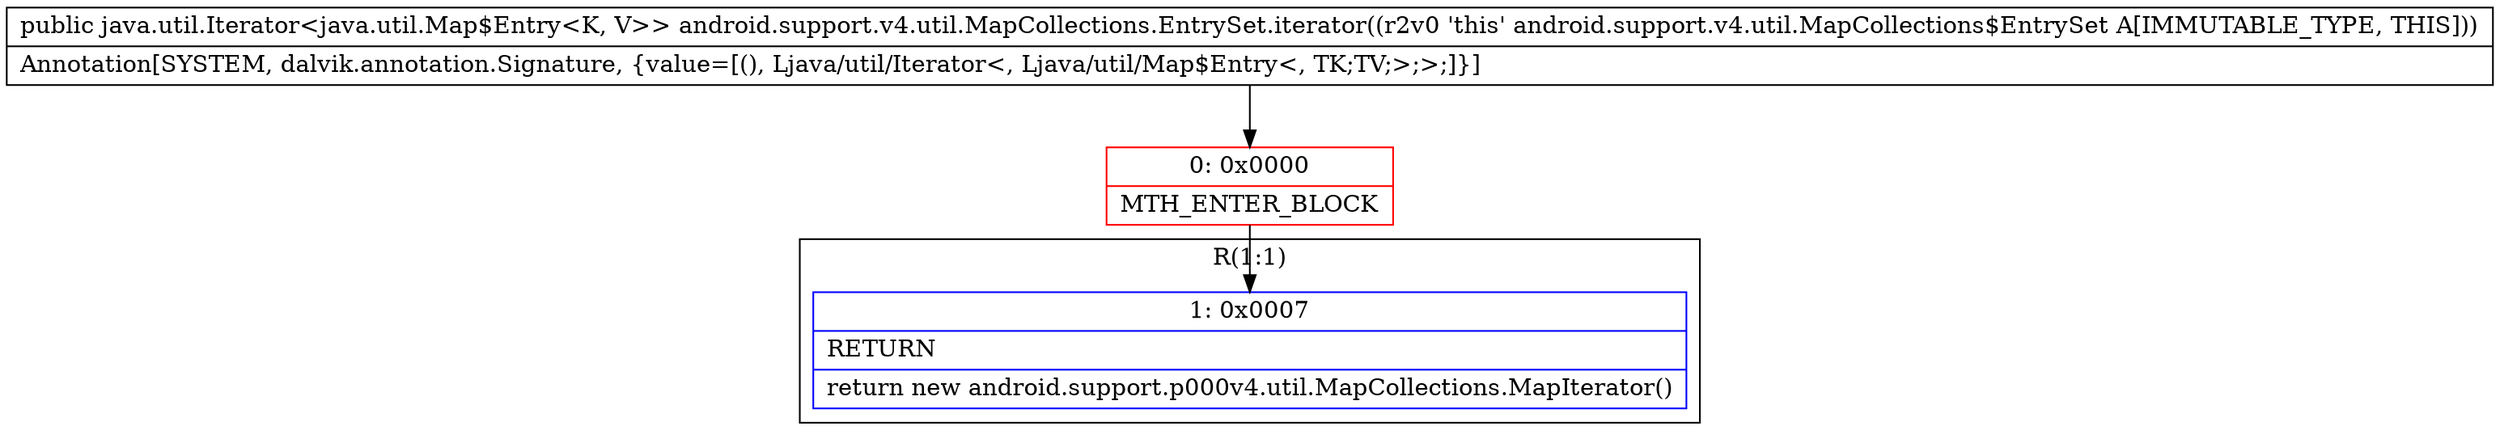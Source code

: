 digraph "CFG forandroid.support.v4.util.MapCollections.EntrySet.iterator()Ljava\/util\/Iterator;" {
subgraph cluster_Region_1812900489 {
label = "R(1:1)";
node [shape=record,color=blue];
Node_1 [shape=record,label="{1\:\ 0x0007|RETURN\l|return new android.support.p000v4.util.MapCollections.MapIterator()\l}"];
}
Node_0 [shape=record,color=red,label="{0\:\ 0x0000|MTH_ENTER_BLOCK\l}"];
MethodNode[shape=record,label="{public java.util.Iterator\<java.util.Map$Entry\<K, V\>\> android.support.v4.util.MapCollections.EntrySet.iterator((r2v0 'this' android.support.v4.util.MapCollections$EntrySet A[IMMUTABLE_TYPE, THIS]))  | Annotation[SYSTEM, dalvik.annotation.Signature, \{value=[(), Ljava\/util\/Iterator\<, Ljava\/util\/Map$Entry\<, TK;TV;\>;\>;]\}]\l}"];
MethodNode -> Node_0;
Node_0 -> Node_1;
}

